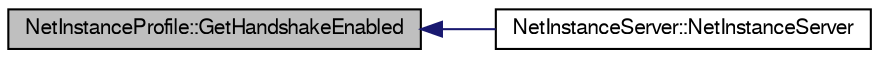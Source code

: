 digraph G
{
  edge [fontname="FreeSans",fontsize="10",labelfontname="FreeSans",labelfontsize="10"];
  node [fontname="FreeSans",fontsize="10",shape=record];
  rankdir=LR;
  Node1 [label="NetInstanceProfile::GetHandshakeEnabled",height=0.2,width=0.4,color="black", fillcolor="grey75", style="filled" fontcolor="black"];
  Node1 -> Node2 [dir=back,color="midnightblue",fontsize="10",style="solid",fontname="FreeSans"];
  Node2 [label="NetInstanceServer::NetInstanceServer",height=0.2,width=0.4,color="black", fillcolor="white", style="filled",URL="$class_net_instance_server.html#ad339320c92e5ea5ab9b0b6f572db30ee"];
}
